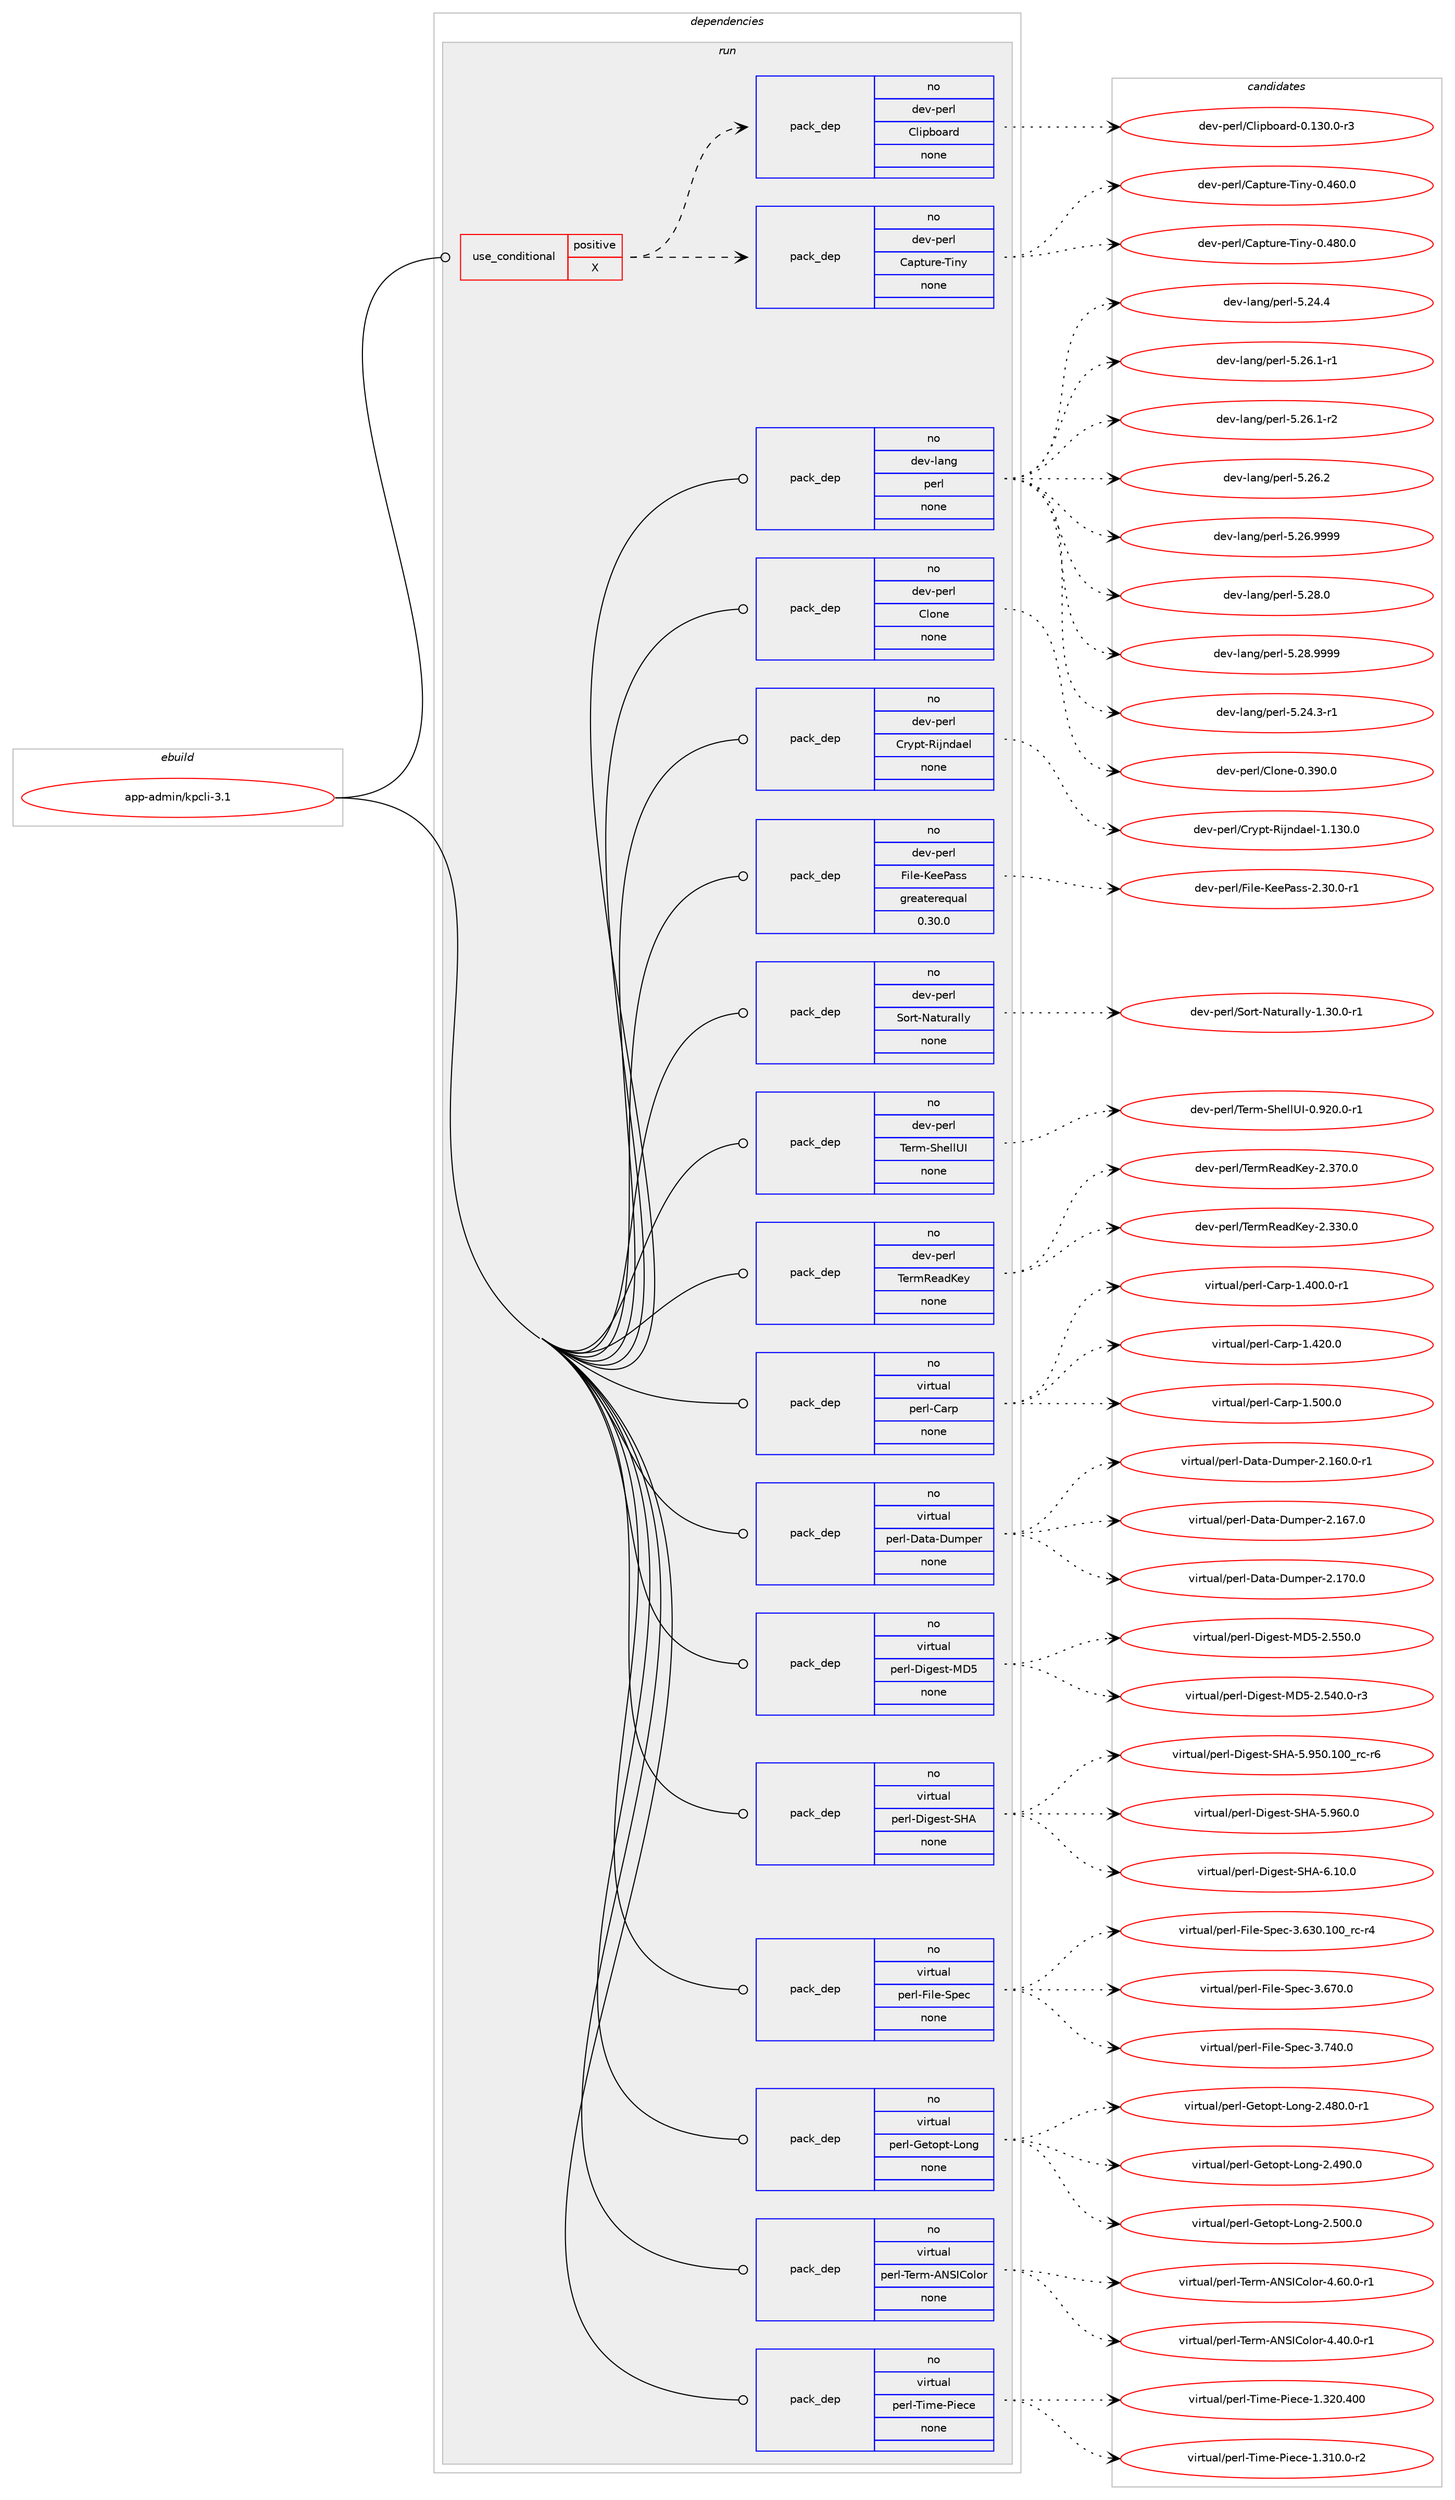 digraph prolog {

# *************
# Graph options
# *************

newrank=true;
concentrate=true;
compound=true;
graph [rankdir=LR,fontname=Helvetica,fontsize=10,ranksep=1.5];#, ranksep=2.5, nodesep=0.2];
edge  [arrowhead=vee];
node  [fontname=Helvetica,fontsize=10];

# **********
# The ebuild
# **********

subgraph cluster_leftcol {
color=gray;
rank=same;
label=<<i>ebuild</i>>;
id [label="app-admin/kpcli-3.1", color=red, width=4, href="../app-admin/kpcli-3.1.svg"];
}

# ****************
# The dependencies
# ****************

subgraph cluster_midcol {
color=gray;
label=<<i>dependencies</i>>;
subgraph cluster_compile {
fillcolor="#eeeeee";
style=filled;
label=<<i>compile</i>>;
}
subgraph cluster_compileandrun {
fillcolor="#eeeeee";
style=filled;
label=<<i>compile and run</i>>;
}
subgraph cluster_run {
fillcolor="#eeeeee";
style=filled;
label=<<i>run</i>>;
subgraph cond76 {
dependency578 [label=<<TABLE BORDER="0" CELLBORDER="1" CELLSPACING="0" CELLPADDING="4"><TR><TD ROWSPAN="3" CELLPADDING="10">use_conditional</TD></TR><TR><TD>positive</TD></TR><TR><TD>X</TD></TR></TABLE>>, shape=none, color=red];
subgraph pack456 {
dependency579 [label=<<TABLE BORDER="0" CELLBORDER="1" CELLSPACING="0" CELLPADDING="4" WIDTH="220"><TR><TD ROWSPAN="6" CELLPADDING="30">pack_dep</TD></TR><TR><TD WIDTH="110">no</TD></TR><TR><TD>dev-perl</TD></TR><TR><TD>Capture-Tiny</TD></TR><TR><TD>none</TD></TR><TR><TD></TD></TR></TABLE>>, shape=none, color=blue];
}
dependency578:e -> dependency579:w [weight=20,style="dashed",arrowhead="vee"];
subgraph pack457 {
dependency580 [label=<<TABLE BORDER="0" CELLBORDER="1" CELLSPACING="0" CELLPADDING="4" WIDTH="220"><TR><TD ROWSPAN="6" CELLPADDING="30">pack_dep</TD></TR><TR><TD WIDTH="110">no</TD></TR><TR><TD>dev-perl</TD></TR><TR><TD>Clipboard</TD></TR><TR><TD>none</TD></TR><TR><TD></TD></TR></TABLE>>, shape=none, color=blue];
}
dependency578:e -> dependency580:w [weight=20,style="dashed",arrowhead="vee"];
}
id:e -> dependency578:w [weight=20,style="solid",arrowhead="odot"];
subgraph pack458 {
dependency581 [label=<<TABLE BORDER="0" CELLBORDER="1" CELLSPACING="0" CELLPADDING="4" WIDTH="220"><TR><TD ROWSPAN="6" CELLPADDING="30">pack_dep</TD></TR><TR><TD WIDTH="110">no</TD></TR><TR><TD>dev-lang</TD></TR><TR><TD>perl</TD></TR><TR><TD>none</TD></TR><TR><TD></TD></TR></TABLE>>, shape=none, color=blue];
}
id:e -> dependency581:w [weight=20,style="solid",arrowhead="odot"];
subgraph pack459 {
dependency582 [label=<<TABLE BORDER="0" CELLBORDER="1" CELLSPACING="0" CELLPADDING="4" WIDTH="220"><TR><TD ROWSPAN="6" CELLPADDING="30">pack_dep</TD></TR><TR><TD WIDTH="110">no</TD></TR><TR><TD>dev-perl</TD></TR><TR><TD>Clone</TD></TR><TR><TD>none</TD></TR><TR><TD></TD></TR></TABLE>>, shape=none, color=blue];
}
id:e -> dependency582:w [weight=20,style="solid",arrowhead="odot"];
subgraph pack460 {
dependency583 [label=<<TABLE BORDER="0" CELLBORDER="1" CELLSPACING="0" CELLPADDING="4" WIDTH="220"><TR><TD ROWSPAN="6" CELLPADDING="30">pack_dep</TD></TR><TR><TD WIDTH="110">no</TD></TR><TR><TD>dev-perl</TD></TR><TR><TD>Crypt-Rijndael</TD></TR><TR><TD>none</TD></TR><TR><TD></TD></TR></TABLE>>, shape=none, color=blue];
}
id:e -> dependency583:w [weight=20,style="solid",arrowhead="odot"];
subgraph pack461 {
dependency584 [label=<<TABLE BORDER="0" CELLBORDER="1" CELLSPACING="0" CELLPADDING="4" WIDTH="220"><TR><TD ROWSPAN="6" CELLPADDING="30">pack_dep</TD></TR><TR><TD WIDTH="110">no</TD></TR><TR><TD>dev-perl</TD></TR><TR><TD>File-KeePass</TD></TR><TR><TD>greaterequal</TD></TR><TR><TD>0.30.0</TD></TR></TABLE>>, shape=none, color=blue];
}
id:e -> dependency584:w [weight=20,style="solid",arrowhead="odot"];
subgraph pack462 {
dependency585 [label=<<TABLE BORDER="0" CELLBORDER="1" CELLSPACING="0" CELLPADDING="4" WIDTH="220"><TR><TD ROWSPAN="6" CELLPADDING="30">pack_dep</TD></TR><TR><TD WIDTH="110">no</TD></TR><TR><TD>dev-perl</TD></TR><TR><TD>Sort-Naturally</TD></TR><TR><TD>none</TD></TR><TR><TD></TD></TR></TABLE>>, shape=none, color=blue];
}
id:e -> dependency585:w [weight=20,style="solid",arrowhead="odot"];
subgraph pack463 {
dependency586 [label=<<TABLE BORDER="0" CELLBORDER="1" CELLSPACING="0" CELLPADDING="4" WIDTH="220"><TR><TD ROWSPAN="6" CELLPADDING="30">pack_dep</TD></TR><TR><TD WIDTH="110">no</TD></TR><TR><TD>dev-perl</TD></TR><TR><TD>Term-ShellUI</TD></TR><TR><TD>none</TD></TR><TR><TD></TD></TR></TABLE>>, shape=none, color=blue];
}
id:e -> dependency586:w [weight=20,style="solid",arrowhead="odot"];
subgraph pack464 {
dependency587 [label=<<TABLE BORDER="0" CELLBORDER="1" CELLSPACING="0" CELLPADDING="4" WIDTH="220"><TR><TD ROWSPAN="6" CELLPADDING="30">pack_dep</TD></TR><TR><TD WIDTH="110">no</TD></TR><TR><TD>dev-perl</TD></TR><TR><TD>TermReadKey</TD></TR><TR><TD>none</TD></TR><TR><TD></TD></TR></TABLE>>, shape=none, color=blue];
}
id:e -> dependency587:w [weight=20,style="solid",arrowhead="odot"];
subgraph pack465 {
dependency588 [label=<<TABLE BORDER="0" CELLBORDER="1" CELLSPACING="0" CELLPADDING="4" WIDTH="220"><TR><TD ROWSPAN="6" CELLPADDING="30">pack_dep</TD></TR><TR><TD WIDTH="110">no</TD></TR><TR><TD>virtual</TD></TR><TR><TD>perl-Carp</TD></TR><TR><TD>none</TD></TR><TR><TD></TD></TR></TABLE>>, shape=none, color=blue];
}
id:e -> dependency588:w [weight=20,style="solid",arrowhead="odot"];
subgraph pack466 {
dependency589 [label=<<TABLE BORDER="0" CELLBORDER="1" CELLSPACING="0" CELLPADDING="4" WIDTH="220"><TR><TD ROWSPAN="6" CELLPADDING="30">pack_dep</TD></TR><TR><TD WIDTH="110">no</TD></TR><TR><TD>virtual</TD></TR><TR><TD>perl-Data-Dumper</TD></TR><TR><TD>none</TD></TR><TR><TD></TD></TR></TABLE>>, shape=none, color=blue];
}
id:e -> dependency589:w [weight=20,style="solid",arrowhead="odot"];
subgraph pack467 {
dependency590 [label=<<TABLE BORDER="0" CELLBORDER="1" CELLSPACING="0" CELLPADDING="4" WIDTH="220"><TR><TD ROWSPAN="6" CELLPADDING="30">pack_dep</TD></TR><TR><TD WIDTH="110">no</TD></TR><TR><TD>virtual</TD></TR><TR><TD>perl-Digest-MD5</TD></TR><TR><TD>none</TD></TR><TR><TD></TD></TR></TABLE>>, shape=none, color=blue];
}
id:e -> dependency590:w [weight=20,style="solid",arrowhead="odot"];
subgraph pack468 {
dependency591 [label=<<TABLE BORDER="0" CELLBORDER="1" CELLSPACING="0" CELLPADDING="4" WIDTH="220"><TR><TD ROWSPAN="6" CELLPADDING="30">pack_dep</TD></TR><TR><TD WIDTH="110">no</TD></TR><TR><TD>virtual</TD></TR><TR><TD>perl-Digest-SHA</TD></TR><TR><TD>none</TD></TR><TR><TD></TD></TR></TABLE>>, shape=none, color=blue];
}
id:e -> dependency591:w [weight=20,style="solid",arrowhead="odot"];
subgraph pack469 {
dependency592 [label=<<TABLE BORDER="0" CELLBORDER="1" CELLSPACING="0" CELLPADDING="4" WIDTH="220"><TR><TD ROWSPAN="6" CELLPADDING="30">pack_dep</TD></TR><TR><TD WIDTH="110">no</TD></TR><TR><TD>virtual</TD></TR><TR><TD>perl-File-Spec</TD></TR><TR><TD>none</TD></TR><TR><TD></TD></TR></TABLE>>, shape=none, color=blue];
}
id:e -> dependency592:w [weight=20,style="solid",arrowhead="odot"];
subgraph pack470 {
dependency593 [label=<<TABLE BORDER="0" CELLBORDER="1" CELLSPACING="0" CELLPADDING="4" WIDTH="220"><TR><TD ROWSPAN="6" CELLPADDING="30">pack_dep</TD></TR><TR><TD WIDTH="110">no</TD></TR><TR><TD>virtual</TD></TR><TR><TD>perl-Getopt-Long</TD></TR><TR><TD>none</TD></TR><TR><TD></TD></TR></TABLE>>, shape=none, color=blue];
}
id:e -> dependency593:w [weight=20,style="solid",arrowhead="odot"];
subgraph pack471 {
dependency594 [label=<<TABLE BORDER="0" CELLBORDER="1" CELLSPACING="0" CELLPADDING="4" WIDTH="220"><TR><TD ROWSPAN="6" CELLPADDING="30">pack_dep</TD></TR><TR><TD WIDTH="110">no</TD></TR><TR><TD>virtual</TD></TR><TR><TD>perl-Term-ANSIColor</TD></TR><TR><TD>none</TD></TR><TR><TD></TD></TR></TABLE>>, shape=none, color=blue];
}
id:e -> dependency594:w [weight=20,style="solid",arrowhead="odot"];
subgraph pack472 {
dependency595 [label=<<TABLE BORDER="0" CELLBORDER="1" CELLSPACING="0" CELLPADDING="4" WIDTH="220"><TR><TD ROWSPAN="6" CELLPADDING="30">pack_dep</TD></TR><TR><TD WIDTH="110">no</TD></TR><TR><TD>virtual</TD></TR><TR><TD>perl-Time-Piece</TD></TR><TR><TD>none</TD></TR><TR><TD></TD></TR></TABLE>>, shape=none, color=blue];
}
id:e -> dependency595:w [weight=20,style="solid",arrowhead="odot"];
}
}

# **************
# The candidates
# **************

subgraph cluster_choices {
rank=same;
color=gray;
label=<<i>candidates</i>>;

subgraph choice456 {
color=black;
nodesep=1;
choice1001011184511210111410847679711211611711410145841051101214548465254484648 [label="dev-perl/Capture-Tiny-0.460.0", color=red, width=4,href="../dev-perl/Capture-Tiny-0.460.0.svg"];
choice1001011184511210111410847679711211611711410145841051101214548465256484648 [label="dev-perl/Capture-Tiny-0.480.0", color=red, width=4,href="../dev-perl/Capture-Tiny-0.480.0.svg"];
dependency579:e -> choice1001011184511210111410847679711211611711410145841051101214548465254484648:w [style=dotted,weight="100"];
dependency579:e -> choice1001011184511210111410847679711211611711410145841051101214548465256484648:w [style=dotted,weight="100"];
}
subgraph choice457 {
color=black;
nodesep=1;
choice100101118451121011141084767108105112981119711410045484649514846484511451 [label="dev-perl/Clipboard-0.130.0-r3", color=red, width=4,href="../dev-perl/Clipboard-0.130.0-r3.svg"];
dependency580:e -> choice100101118451121011141084767108105112981119711410045484649514846484511451:w [style=dotted,weight="100"];
}
subgraph choice458 {
color=black;
nodesep=1;
choice100101118451089711010347112101114108455346505246514511449 [label="dev-lang/perl-5.24.3-r1", color=red, width=4,href="../dev-lang/perl-5.24.3-r1.svg"];
choice10010111845108971101034711210111410845534650524652 [label="dev-lang/perl-5.24.4", color=red, width=4,href="../dev-lang/perl-5.24.4.svg"];
choice100101118451089711010347112101114108455346505446494511449 [label="dev-lang/perl-5.26.1-r1", color=red, width=4,href="../dev-lang/perl-5.26.1-r1.svg"];
choice100101118451089711010347112101114108455346505446494511450 [label="dev-lang/perl-5.26.1-r2", color=red, width=4,href="../dev-lang/perl-5.26.1-r2.svg"];
choice10010111845108971101034711210111410845534650544650 [label="dev-lang/perl-5.26.2", color=red, width=4,href="../dev-lang/perl-5.26.2.svg"];
choice10010111845108971101034711210111410845534650544657575757 [label="dev-lang/perl-5.26.9999", color=red, width=4,href="../dev-lang/perl-5.26.9999.svg"];
choice10010111845108971101034711210111410845534650564648 [label="dev-lang/perl-5.28.0", color=red, width=4,href="../dev-lang/perl-5.28.0.svg"];
choice10010111845108971101034711210111410845534650564657575757 [label="dev-lang/perl-5.28.9999", color=red, width=4,href="../dev-lang/perl-5.28.9999.svg"];
dependency581:e -> choice100101118451089711010347112101114108455346505246514511449:w [style=dotted,weight="100"];
dependency581:e -> choice10010111845108971101034711210111410845534650524652:w [style=dotted,weight="100"];
dependency581:e -> choice100101118451089711010347112101114108455346505446494511449:w [style=dotted,weight="100"];
dependency581:e -> choice100101118451089711010347112101114108455346505446494511450:w [style=dotted,weight="100"];
dependency581:e -> choice10010111845108971101034711210111410845534650544650:w [style=dotted,weight="100"];
dependency581:e -> choice10010111845108971101034711210111410845534650544657575757:w [style=dotted,weight="100"];
dependency581:e -> choice10010111845108971101034711210111410845534650564648:w [style=dotted,weight="100"];
dependency581:e -> choice10010111845108971101034711210111410845534650564657575757:w [style=dotted,weight="100"];
}
subgraph choice459 {
color=black;
nodesep=1;
choice1001011184511210111410847671081111101014548465157484648 [label="dev-perl/Clone-0.390.0", color=red, width=4,href="../dev-perl/Clone-0.390.0.svg"];
dependency582:e -> choice1001011184511210111410847671081111101014548465157484648:w [style=dotted,weight="100"];
}
subgraph choice460 {
color=black;
nodesep=1;
choice1001011184511210111410847671141211121164582105106110100971011084549464951484648 [label="dev-perl/Crypt-Rijndael-1.130.0", color=red, width=4,href="../dev-perl/Crypt-Rijndael-1.130.0.svg"];
dependency583:e -> choice1001011184511210111410847671141211121164582105106110100971011084549464951484648:w [style=dotted,weight="100"];
}
subgraph choice461 {
color=black;
nodesep=1;
choice10010111845112101114108477010510810145751011018097115115455046514846484511449 [label="dev-perl/File-KeePass-2.30.0-r1", color=red, width=4,href="../dev-perl/File-KeePass-2.30.0-r1.svg"];
dependency584:e -> choice10010111845112101114108477010510810145751011018097115115455046514846484511449:w [style=dotted,weight="100"];
}
subgraph choice462 {
color=black;
nodesep=1;
choice10010111845112101114108478311111411645789711611711497108108121454946514846484511449 [label="dev-perl/Sort-Naturally-1.30.0-r1", color=red, width=4,href="../dev-perl/Sort-Naturally-1.30.0-r1.svg"];
dependency585:e -> choice10010111845112101114108478311111411645789711611711497108108121454946514846484511449:w [style=dotted,weight="100"];
}
subgraph choice463 {
color=black;
nodesep=1;
choice1001011184511210111410847841011141094583104101108108857345484657504846484511449 [label="dev-perl/Term-ShellUI-0.920.0-r1", color=red, width=4,href="../dev-perl/Term-ShellUI-0.920.0-r1.svg"];
dependency586:e -> choice1001011184511210111410847841011141094583104101108108857345484657504846484511449:w [style=dotted,weight="100"];
}
subgraph choice464 {
color=black;
nodesep=1;
choice1001011184511210111410847841011141098210197100751011214550465151484648 [label="dev-perl/TermReadKey-2.330.0", color=red, width=4,href="../dev-perl/TermReadKey-2.330.0.svg"];
choice1001011184511210111410847841011141098210197100751011214550465155484648 [label="dev-perl/TermReadKey-2.370.0", color=red, width=4,href="../dev-perl/TermReadKey-2.370.0.svg"];
dependency587:e -> choice1001011184511210111410847841011141098210197100751011214550465151484648:w [style=dotted,weight="100"];
dependency587:e -> choice1001011184511210111410847841011141098210197100751011214550465155484648:w [style=dotted,weight="100"];
}
subgraph choice465 {
color=black;
nodesep=1;
choice118105114116117971084711210111410845679711411245494652484846484511449 [label="virtual/perl-Carp-1.400.0-r1", color=red, width=4,href="../virtual/perl-Carp-1.400.0-r1.svg"];
choice11810511411611797108471121011141084567971141124549465250484648 [label="virtual/perl-Carp-1.420.0", color=red, width=4,href="../virtual/perl-Carp-1.420.0.svg"];
choice11810511411611797108471121011141084567971141124549465348484648 [label="virtual/perl-Carp-1.500.0", color=red, width=4,href="../virtual/perl-Carp-1.500.0.svg"];
dependency588:e -> choice118105114116117971084711210111410845679711411245494652484846484511449:w [style=dotted,weight="100"];
dependency588:e -> choice11810511411611797108471121011141084567971141124549465250484648:w [style=dotted,weight="100"];
dependency588:e -> choice11810511411611797108471121011141084567971141124549465348484648:w [style=dotted,weight="100"];
}
subgraph choice466 {
color=black;
nodesep=1;
choice118105114116117971084711210111410845689711697456811710911210111445504649544846484511449 [label="virtual/perl-Data-Dumper-2.160.0-r1", color=red, width=4,href="../virtual/perl-Data-Dumper-2.160.0-r1.svg"];
choice11810511411611797108471121011141084568971169745681171091121011144550464954554648 [label="virtual/perl-Data-Dumper-2.167.0", color=red, width=4,href="../virtual/perl-Data-Dumper-2.167.0.svg"];
choice11810511411611797108471121011141084568971169745681171091121011144550464955484648 [label="virtual/perl-Data-Dumper-2.170.0", color=red, width=4,href="../virtual/perl-Data-Dumper-2.170.0.svg"];
dependency589:e -> choice118105114116117971084711210111410845689711697456811710911210111445504649544846484511449:w [style=dotted,weight="100"];
dependency589:e -> choice11810511411611797108471121011141084568971169745681171091121011144550464954554648:w [style=dotted,weight="100"];
dependency589:e -> choice11810511411611797108471121011141084568971169745681171091121011144550464955484648:w [style=dotted,weight="100"];
}
subgraph choice467 {
color=black;
nodesep=1;
choice118105114116117971084711210111410845681051031011151164577685345504653524846484511451 [label="virtual/perl-Digest-MD5-2.540.0-r3", color=red, width=4,href="../virtual/perl-Digest-MD5-2.540.0-r3.svg"];
choice11810511411611797108471121011141084568105103101115116457768534550465353484648 [label="virtual/perl-Digest-MD5-2.550.0", color=red, width=4,href="../virtual/perl-Digest-MD5-2.550.0.svg"];
dependency590:e -> choice118105114116117971084711210111410845681051031011151164577685345504653524846484511451:w [style=dotted,weight="100"];
dependency590:e -> choice11810511411611797108471121011141084568105103101115116457768534550465353484648:w [style=dotted,weight="100"];
}
subgraph choice468 {
color=black;
nodesep=1;
choice11810511411611797108471121011141084568105103101115116458372654553465753484649484895114994511454 [label="virtual/perl-Digest-SHA-5.950.100_rc-r6", color=red, width=4,href="../virtual/perl-Digest-SHA-5.950.100_rc-r6.svg"];
choice11810511411611797108471121011141084568105103101115116458372654553465754484648 [label="virtual/perl-Digest-SHA-5.960.0", color=red, width=4,href="../virtual/perl-Digest-SHA-5.960.0.svg"];
choice118105114116117971084711210111410845681051031011151164583726545544649484648 [label="virtual/perl-Digest-SHA-6.10.0", color=red, width=4,href="../virtual/perl-Digest-SHA-6.10.0.svg"];
dependency591:e -> choice11810511411611797108471121011141084568105103101115116458372654553465753484649484895114994511454:w [style=dotted,weight="100"];
dependency591:e -> choice11810511411611797108471121011141084568105103101115116458372654553465754484648:w [style=dotted,weight="100"];
dependency591:e -> choice118105114116117971084711210111410845681051031011151164583726545544649484648:w [style=dotted,weight="100"];
}
subgraph choice469 {
color=black;
nodesep=1;
choice118105114116117971084711210111410845701051081014583112101994551465451484649484895114994511452 [label="virtual/perl-File-Spec-3.630.100_rc-r4", color=red, width=4,href="../virtual/perl-File-Spec-3.630.100_rc-r4.svg"];
choice118105114116117971084711210111410845701051081014583112101994551465455484648 [label="virtual/perl-File-Spec-3.670.0", color=red, width=4,href="../virtual/perl-File-Spec-3.670.0.svg"];
choice118105114116117971084711210111410845701051081014583112101994551465552484648 [label="virtual/perl-File-Spec-3.740.0", color=red, width=4,href="../virtual/perl-File-Spec-3.740.0.svg"];
dependency592:e -> choice118105114116117971084711210111410845701051081014583112101994551465451484649484895114994511452:w [style=dotted,weight="100"];
dependency592:e -> choice118105114116117971084711210111410845701051081014583112101994551465455484648:w [style=dotted,weight="100"];
dependency592:e -> choice118105114116117971084711210111410845701051081014583112101994551465552484648:w [style=dotted,weight="100"];
}
subgraph choice470 {
color=black;
nodesep=1;
choice11810511411611797108471121011141084571101116111112116457611111010345504652564846484511449 [label="virtual/perl-Getopt-Long-2.480.0-r1", color=red, width=4,href="../virtual/perl-Getopt-Long-2.480.0-r1.svg"];
choice1181051141161179710847112101114108457110111611111211645761111101034550465257484648 [label="virtual/perl-Getopt-Long-2.490.0", color=red, width=4,href="../virtual/perl-Getopt-Long-2.490.0.svg"];
choice1181051141161179710847112101114108457110111611111211645761111101034550465348484648 [label="virtual/perl-Getopt-Long-2.500.0", color=red, width=4,href="../virtual/perl-Getopt-Long-2.500.0.svg"];
dependency593:e -> choice11810511411611797108471121011141084571101116111112116457611111010345504652564846484511449:w [style=dotted,weight="100"];
dependency593:e -> choice1181051141161179710847112101114108457110111611111211645761111101034550465257484648:w [style=dotted,weight="100"];
dependency593:e -> choice1181051141161179710847112101114108457110111611111211645761111101034550465348484648:w [style=dotted,weight="100"];
}
subgraph choice471 {
color=black;
nodesep=1;
choice11810511411611797108471121011141084584101114109456578837367111108111114455246524846484511449 [label="virtual/perl-Term-ANSIColor-4.40.0-r1", color=red, width=4,href="../virtual/perl-Term-ANSIColor-4.40.0-r1.svg"];
choice11810511411611797108471121011141084584101114109456578837367111108111114455246544846484511449 [label="virtual/perl-Term-ANSIColor-4.60.0-r1", color=red, width=4,href="../virtual/perl-Term-ANSIColor-4.60.0-r1.svg"];
dependency594:e -> choice11810511411611797108471121011141084584101114109456578837367111108111114455246524846484511449:w [style=dotted,weight="100"];
dependency594:e -> choice11810511411611797108471121011141084584101114109456578837367111108111114455246544846484511449:w [style=dotted,weight="100"];
}
subgraph choice472 {
color=black;
nodesep=1;
choice1181051141161179710847112101114108458410510910145801051019910145494651494846484511450 [label="virtual/perl-Time-Piece-1.310.0-r2", color=red, width=4,href="../virtual/perl-Time-Piece-1.310.0-r2.svg"];
choice1181051141161179710847112101114108458410510910145801051019910145494651504846524848 [label="virtual/perl-Time-Piece-1.320.400", color=red, width=4,href="../virtual/perl-Time-Piece-1.320.400.svg"];
dependency595:e -> choice1181051141161179710847112101114108458410510910145801051019910145494651494846484511450:w [style=dotted,weight="100"];
dependency595:e -> choice1181051141161179710847112101114108458410510910145801051019910145494651504846524848:w [style=dotted,weight="100"];
}
}

}
